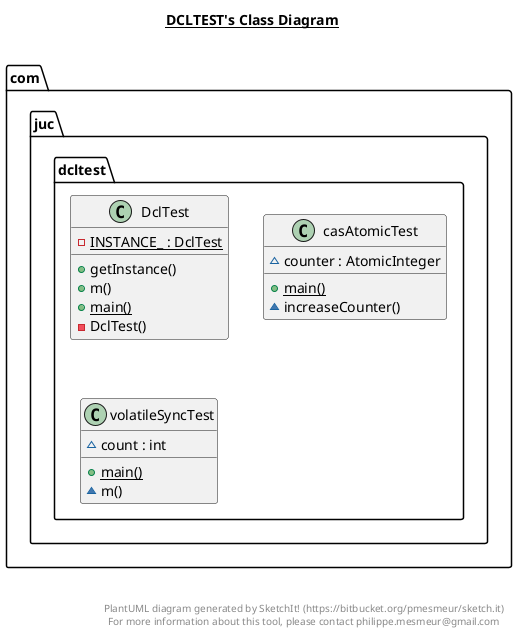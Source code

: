 @startuml

title __DCLTEST's Class Diagram__\n

  namespace com.juc.dcltest {
    class com.juc.dcltest.DclTest {
        {static} - INSTANCE_ : DclTest
        + getInstance()
        + m()
        {static} + main()
        - DclTest()
    }
  }
  

  namespace com.juc.dcltest {
    class com.juc.dcltest.casAtomicTest {
        ~ counter : AtomicInteger
        {static} + main()
        ~ increaseCounter()
    }
  }
  

  namespace com.juc.dcltest {
    class com.juc.dcltest.volatileSyncTest {
        ~ count : int
        {static} + main()
        ~ m()
    }
  }
  



right footer


PlantUML diagram generated by SketchIt! (https://bitbucket.org/pmesmeur/sketch.it)
For more information about this tool, please contact philippe.mesmeur@gmail.com
endfooter

@enduml
